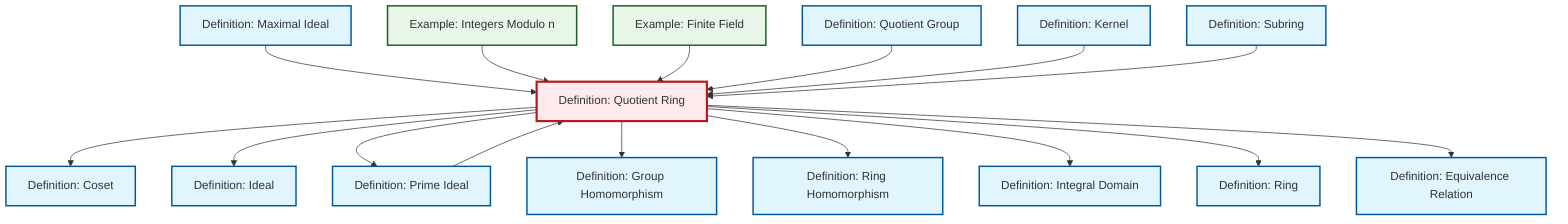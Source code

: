 graph TD
    classDef definition fill:#e1f5fe,stroke:#01579b,stroke-width:2px
    classDef theorem fill:#f3e5f5,stroke:#4a148c,stroke-width:2px
    classDef axiom fill:#fff3e0,stroke:#e65100,stroke-width:2px
    classDef example fill:#e8f5e9,stroke:#1b5e20,stroke-width:2px
    classDef current fill:#ffebee,stroke:#b71c1c,stroke-width:3px
    ex-finite-field["Example: Finite Field"]:::example
    def-coset["Definition: Coset"]:::definition
    def-kernel["Definition: Kernel"]:::definition
    def-subring["Definition: Subring"]:::definition
    def-ring["Definition: Ring"]:::definition
    def-homomorphism["Definition: Group Homomorphism"]:::definition
    def-equivalence-relation["Definition: Equivalence Relation"]:::definition
    def-prime-ideal["Definition: Prime Ideal"]:::definition
    def-ideal["Definition: Ideal"]:::definition
    def-ring-homomorphism["Definition: Ring Homomorphism"]:::definition
    ex-quotient-integers-mod-n["Example: Integers Modulo n"]:::example
    def-integral-domain["Definition: Integral Domain"]:::definition
    def-maximal-ideal["Definition: Maximal Ideal"]:::definition
    def-quotient-ring["Definition: Quotient Ring"]:::definition
    def-quotient-group["Definition: Quotient Group"]:::definition
    def-quotient-ring --> def-coset
    def-quotient-ring --> def-ideal
    def-quotient-ring --> def-prime-ideal
    def-quotient-ring --> def-homomorphism
    def-quotient-ring --> def-ring-homomorphism
    def-maximal-ideal --> def-quotient-ring
    ex-quotient-integers-mod-n --> def-quotient-ring
    def-quotient-ring --> def-integral-domain
    ex-finite-field --> def-quotient-ring
    def-quotient-group --> def-quotient-ring
    def-kernel --> def-quotient-ring
    def-quotient-ring --> def-ring
    def-subring --> def-quotient-ring
    def-quotient-ring --> def-equivalence-relation
    def-prime-ideal --> def-quotient-ring
    class def-quotient-ring current